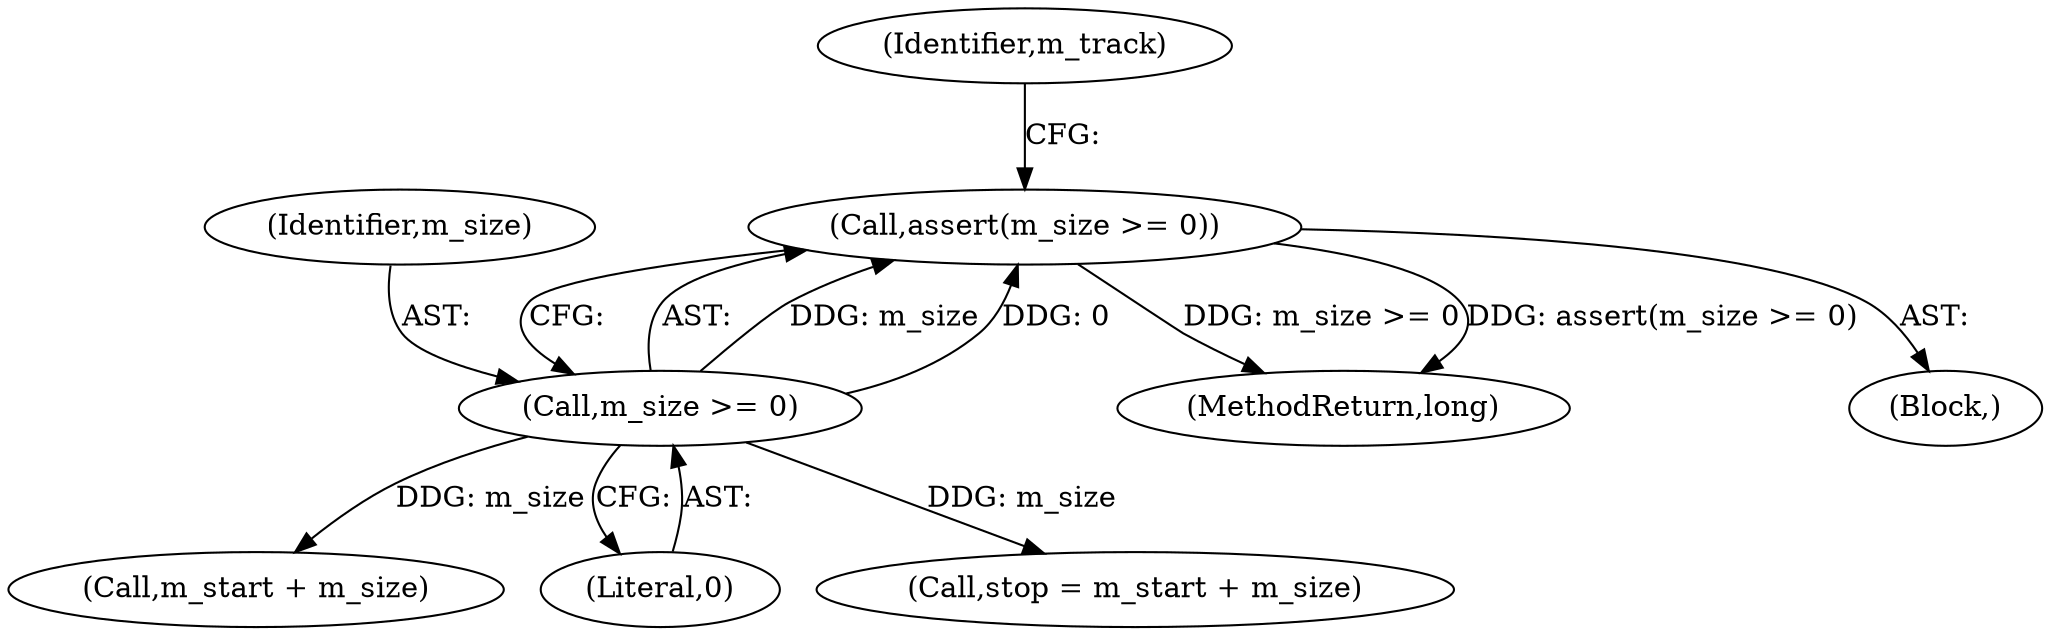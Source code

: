 digraph "0_Android_cc274e2abe8b2a6698a5c47d8aa4bb45f1f9538d_33@API" {
"1000143" [label="(Call,assert(m_size >= 0))"];
"1000144" [label="(Call,m_size >= 0)"];
"1000166" [label="(Call,m_start + m_size)"];
"1000144" [label="(Call,m_size >= 0)"];
"1000146" [label="(Literal,0)"];
"1000164" [label="(Call,stop = m_start + m_size)"];
"1000122" [label="(Block,)"];
"1000942" [label="(MethodReturn,long)"];
"1000149" [label="(Identifier,m_track)"];
"1000143" [label="(Call,assert(m_size >= 0))"];
"1000145" [label="(Identifier,m_size)"];
"1000143" -> "1000122"  [label="AST: "];
"1000143" -> "1000144"  [label="CFG: "];
"1000144" -> "1000143"  [label="AST: "];
"1000149" -> "1000143"  [label="CFG: "];
"1000143" -> "1000942"  [label="DDG: m_size >= 0"];
"1000143" -> "1000942"  [label="DDG: assert(m_size >= 0)"];
"1000144" -> "1000143"  [label="DDG: m_size"];
"1000144" -> "1000143"  [label="DDG: 0"];
"1000144" -> "1000146"  [label="CFG: "];
"1000145" -> "1000144"  [label="AST: "];
"1000146" -> "1000144"  [label="AST: "];
"1000144" -> "1000164"  [label="DDG: m_size"];
"1000144" -> "1000166"  [label="DDG: m_size"];
}
